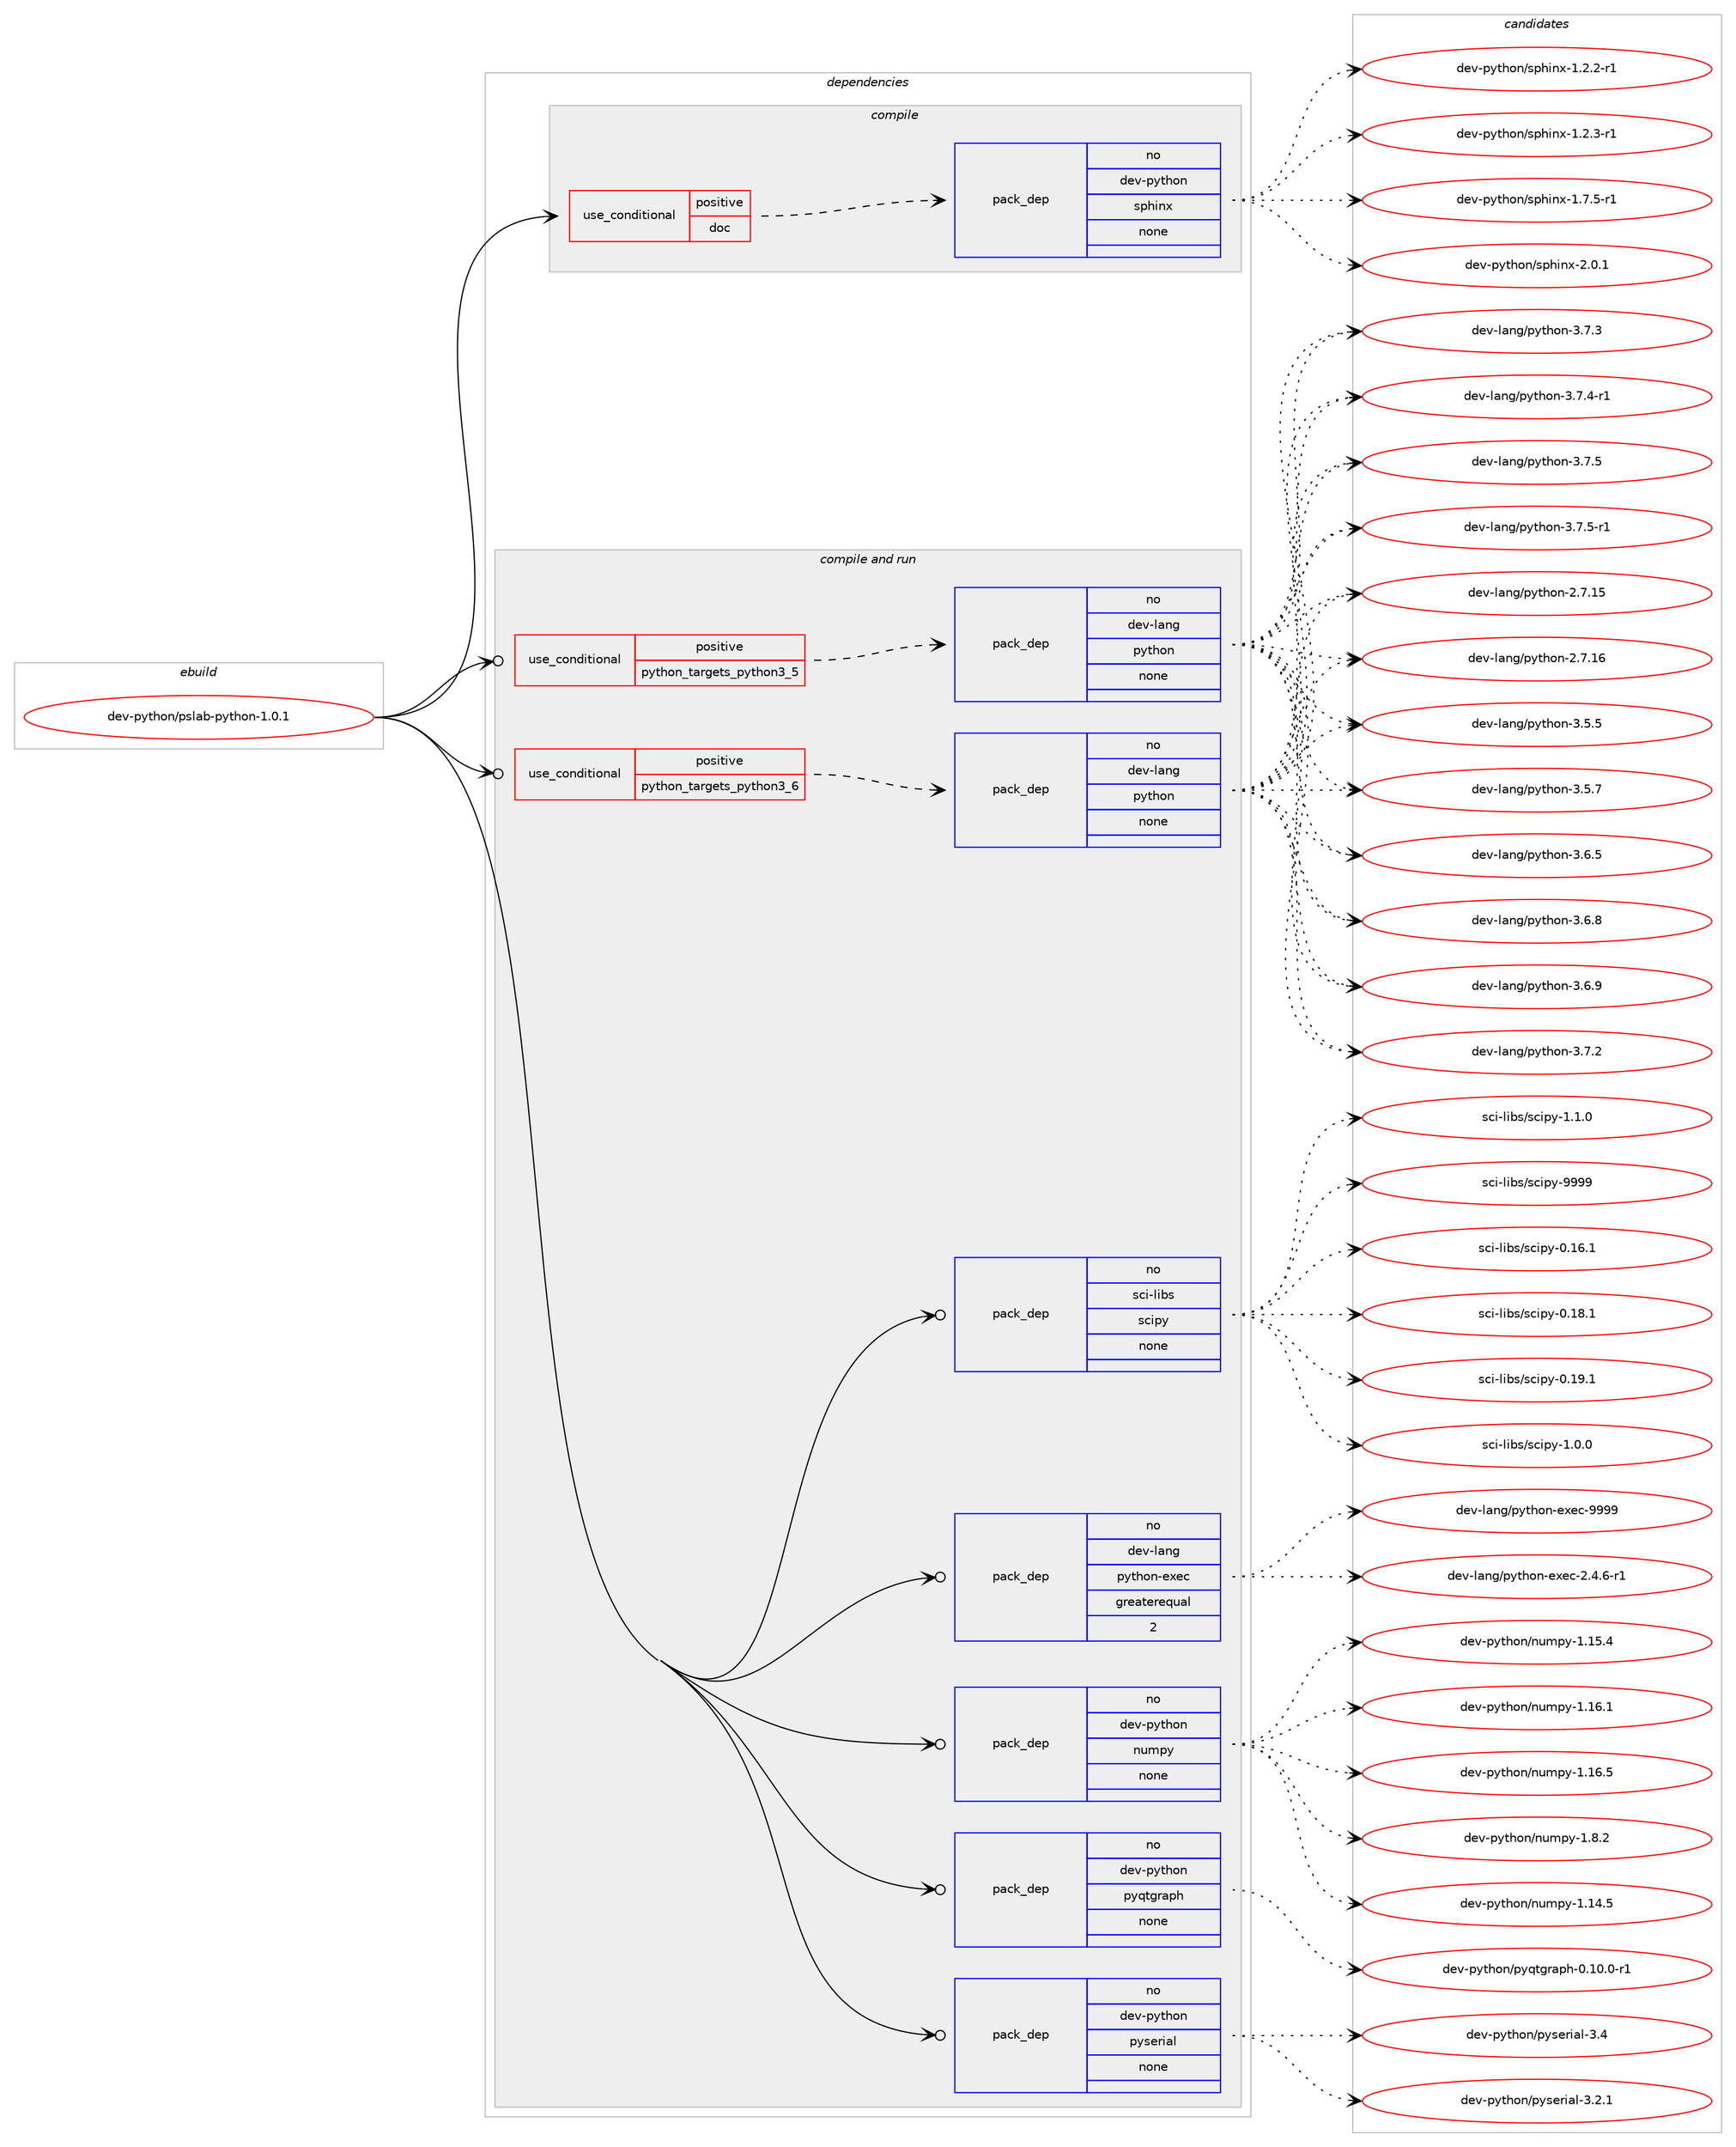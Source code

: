 digraph prolog {

# *************
# Graph options
# *************

newrank=true;
concentrate=true;
compound=true;
graph [rankdir=LR,fontname=Helvetica,fontsize=10,ranksep=1.5];#, ranksep=2.5, nodesep=0.2];
edge  [arrowhead=vee];
node  [fontname=Helvetica,fontsize=10];

# **********
# The ebuild
# **********

subgraph cluster_leftcol {
color=gray;
rank=same;
label=<<i>ebuild</i>>;
id [label="dev-python/pslab-python-1.0.1", color=red, width=4, href="../dev-python/pslab-python-1.0.1.svg"];
}

# ****************
# The dependencies
# ****************

subgraph cluster_midcol {
color=gray;
label=<<i>dependencies</i>>;
subgraph cluster_compile {
fillcolor="#eeeeee";
style=filled;
label=<<i>compile</i>>;
subgraph cond144990 {
dependency623302 [label=<<TABLE BORDER="0" CELLBORDER="1" CELLSPACING="0" CELLPADDING="4"><TR><TD ROWSPAN="3" CELLPADDING="10">use_conditional</TD></TR><TR><TD>positive</TD></TR><TR><TD>doc</TD></TR></TABLE>>, shape=none, color=red];
subgraph pack466468 {
dependency623303 [label=<<TABLE BORDER="0" CELLBORDER="1" CELLSPACING="0" CELLPADDING="4" WIDTH="220"><TR><TD ROWSPAN="6" CELLPADDING="30">pack_dep</TD></TR><TR><TD WIDTH="110">no</TD></TR><TR><TD>dev-python</TD></TR><TR><TD>sphinx</TD></TR><TR><TD>none</TD></TR><TR><TD></TD></TR></TABLE>>, shape=none, color=blue];
}
dependency623302:e -> dependency623303:w [weight=20,style="dashed",arrowhead="vee"];
}
id:e -> dependency623302:w [weight=20,style="solid",arrowhead="vee"];
}
subgraph cluster_compileandrun {
fillcolor="#eeeeee";
style=filled;
label=<<i>compile and run</i>>;
subgraph cond144991 {
dependency623304 [label=<<TABLE BORDER="0" CELLBORDER="1" CELLSPACING="0" CELLPADDING="4"><TR><TD ROWSPAN="3" CELLPADDING="10">use_conditional</TD></TR><TR><TD>positive</TD></TR><TR><TD>python_targets_python3_5</TD></TR></TABLE>>, shape=none, color=red];
subgraph pack466469 {
dependency623305 [label=<<TABLE BORDER="0" CELLBORDER="1" CELLSPACING="0" CELLPADDING="4" WIDTH="220"><TR><TD ROWSPAN="6" CELLPADDING="30">pack_dep</TD></TR><TR><TD WIDTH="110">no</TD></TR><TR><TD>dev-lang</TD></TR><TR><TD>python</TD></TR><TR><TD>none</TD></TR><TR><TD></TD></TR></TABLE>>, shape=none, color=blue];
}
dependency623304:e -> dependency623305:w [weight=20,style="dashed",arrowhead="vee"];
}
id:e -> dependency623304:w [weight=20,style="solid",arrowhead="odotvee"];
subgraph cond144992 {
dependency623306 [label=<<TABLE BORDER="0" CELLBORDER="1" CELLSPACING="0" CELLPADDING="4"><TR><TD ROWSPAN="3" CELLPADDING="10">use_conditional</TD></TR><TR><TD>positive</TD></TR><TR><TD>python_targets_python3_6</TD></TR></TABLE>>, shape=none, color=red];
subgraph pack466470 {
dependency623307 [label=<<TABLE BORDER="0" CELLBORDER="1" CELLSPACING="0" CELLPADDING="4" WIDTH="220"><TR><TD ROWSPAN="6" CELLPADDING="30">pack_dep</TD></TR><TR><TD WIDTH="110">no</TD></TR><TR><TD>dev-lang</TD></TR><TR><TD>python</TD></TR><TR><TD>none</TD></TR><TR><TD></TD></TR></TABLE>>, shape=none, color=blue];
}
dependency623306:e -> dependency623307:w [weight=20,style="dashed",arrowhead="vee"];
}
id:e -> dependency623306:w [weight=20,style="solid",arrowhead="odotvee"];
subgraph pack466471 {
dependency623308 [label=<<TABLE BORDER="0" CELLBORDER="1" CELLSPACING="0" CELLPADDING="4" WIDTH="220"><TR><TD ROWSPAN="6" CELLPADDING="30">pack_dep</TD></TR><TR><TD WIDTH="110">no</TD></TR><TR><TD>dev-lang</TD></TR><TR><TD>python-exec</TD></TR><TR><TD>greaterequal</TD></TR><TR><TD>2</TD></TR></TABLE>>, shape=none, color=blue];
}
id:e -> dependency623308:w [weight=20,style="solid",arrowhead="odotvee"];
subgraph pack466472 {
dependency623309 [label=<<TABLE BORDER="0" CELLBORDER="1" CELLSPACING="0" CELLPADDING="4" WIDTH="220"><TR><TD ROWSPAN="6" CELLPADDING="30">pack_dep</TD></TR><TR><TD WIDTH="110">no</TD></TR><TR><TD>dev-python</TD></TR><TR><TD>numpy</TD></TR><TR><TD>none</TD></TR><TR><TD></TD></TR></TABLE>>, shape=none, color=blue];
}
id:e -> dependency623309:w [weight=20,style="solid",arrowhead="odotvee"];
subgraph pack466473 {
dependency623310 [label=<<TABLE BORDER="0" CELLBORDER="1" CELLSPACING="0" CELLPADDING="4" WIDTH="220"><TR><TD ROWSPAN="6" CELLPADDING="30">pack_dep</TD></TR><TR><TD WIDTH="110">no</TD></TR><TR><TD>dev-python</TD></TR><TR><TD>pyqtgraph</TD></TR><TR><TD>none</TD></TR><TR><TD></TD></TR></TABLE>>, shape=none, color=blue];
}
id:e -> dependency623310:w [weight=20,style="solid",arrowhead="odotvee"];
subgraph pack466474 {
dependency623311 [label=<<TABLE BORDER="0" CELLBORDER="1" CELLSPACING="0" CELLPADDING="4" WIDTH="220"><TR><TD ROWSPAN="6" CELLPADDING="30">pack_dep</TD></TR><TR><TD WIDTH="110">no</TD></TR><TR><TD>dev-python</TD></TR><TR><TD>pyserial</TD></TR><TR><TD>none</TD></TR><TR><TD></TD></TR></TABLE>>, shape=none, color=blue];
}
id:e -> dependency623311:w [weight=20,style="solid",arrowhead="odotvee"];
subgraph pack466475 {
dependency623312 [label=<<TABLE BORDER="0" CELLBORDER="1" CELLSPACING="0" CELLPADDING="4" WIDTH="220"><TR><TD ROWSPAN="6" CELLPADDING="30">pack_dep</TD></TR><TR><TD WIDTH="110">no</TD></TR><TR><TD>sci-libs</TD></TR><TR><TD>scipy</TD></TR><TR><TD>none</TD></TR><TR><TD></TD></TR></TABLE>>, shape=none, color=blue];
}
id:e -> dependency623312:w [weight=20,style="solid",arrowhead="odotvee"];
}
subgraph cluster_run {
fillcolor="#eeeeee";
style=filled;
label=<<i>run</i>>;
}
}

# **************
# The candidates
# **************

subgraph cluster_choices {
rank=same;
color=gray;
label=<<i>candidates</i>>;

subgraph choice466468 {
color=black;
nodesep=1;
choice10010111845112121116104111110471151121041051101204549465046504511449 [label="dev-python/sphinx-1.2.2-r1", color=red, width=4,href="../dev-python/sphinx-1.2.2-r1.svg"];
choice10010111845112121116104111110471151121041051101204549465046514511449 [label="dev-python/sphinx-1.2.3-r1", color=red, width=4,href="../dev-python/sphinx-1.2.3-r1.svg"];
choice10010111845112121116104111110471151121041051101204549465546534511449 [label="dev-python/sphinx-1.7.5-r1", color=red, width=4,href="../dev-python/sphinx-1.7.5-r1.svg"];
choice1001011184511212111610411111047115112104105110120455046484649 [label="dev-python/sphinx-2.0.1", color=red, width=4,href="../dev-python/sphinx-2.0.1.svg"];
dependency623303:e -> choice10010111845112121116104111110471151121041051101204549465046504511449:w [style=dotted,weight="100"];
dependency623303:e -> choice10010111845112121116104111110471151121041051101204549465046514511449:w [style=dotted,weight="100"];
dependency623303:e -> choice10010111845112121116104111110471151121041051101204549465546534511449:w [style=dotted,weight="100"];
dependency623303:e -> choice1001011184511212111610411111047115112104105110120455046484649:w [style=dotted,weight="100"];
}
subgraph choice466469 {
color=black;
nodesep=1;
choice10010111845108971101034711212111610411111045504655464953 [label="dev-lang/python-2.7.15", color=red, width=4,href="../dev-lang/python-2.7.15.svg"];
choice10010111845108971101034711212111610411111045504655464954 [label="dev-lang/python-2.7.16", color=red, width=4,href="../dev-lang/python-2.7.16.svg"];
choice100101118451089711010347112121116104111110455146534653 [label="dev-lang/python-3.5.5", color=red, width=4,href="../dev-lang/python-3.5.5.svg"];
choice100101118451089711010347112121116104111110455146534655 [label="dev-lang/python-3.5.7", color=red, width=4,href="../dev-lang/python-3.5.7.svg"];
choice100101118451089711010347112121116104111110455146544653 [label="dev-lang/python-3.6.5", color=red, width=4,href="../dev-lang/python-3.6.5.svg"];
choice100101118451089711010347112121116104111110455146544656 [label="dev-lang/python-3.6.8", color=red, width=4,href="../dev-lang/python-3.6.8.svg"];
choice100101118451089711010347112121116104111110455146544657 [label="dev-lang/python-3.6.9", color=red, width=4,href="../dev-lang/python-3.6.9.svg"];
choice100101118451089711010347112121116104111110455146554650 [label="dev-lang/python-3.7.2", color=red, width=4,href="../dev-lang/python-3.7.2.svg"];
choice100101118451089711010347112121116104111110455146554651 [label="dev-lang/python-3.7.3", color=red, width=4,href="../dev-lang/python-3.7.3.svg"];
choice1001011184510897110103471121211161041111104551465546524511449 [label="dev-lang/python-3.7.4-r1", color=red, width=4,href="../dev-lang/python-3.7.4-r1.svg"];
choice100101118451089711010347112121116104111110455146554653 [label="dev-lang/python-3.7.5", color=red, width=4,href="../dev-lang/python-3.7.5.svg"];
choice1001011184510897110103471121211161041111104551465546534511449 [label="dev-lang/python-3.7.5-r1", color=red, width=4,href="../dev-lang/python-3.7.5-r1.svg"];
dependency623305:e -> choice10010111845108971101034711212111610411111045504655464953:w [style=dotted,weight="100"];
dependency623305:e -> choice10010111845108971101034711212111610411111045504655464954:w [style=dotted,weight="100"];
dependency623305:e -> choice100101118451089711010347112121116104111110455146534653:w [style=dotted,weight="100"];
dependency623305:e -> choice100101118451089711010347112121116104111110455146534655:w [style=dotted,weight="100"];
dependency623305:e -> choice100101118451089711010347112121116104111110455146544653:w [style=dotted,weight="100"];
dependency623305:e -> choice100101118451089711010347112121116104111110455146544656:w [style=dotted,weight="100"];
dependency623305:e -> choice100101118451089711010347112121116104111110455146544657:w [style=dotted,weight="100"];
dependency623305:e -> choice100101118451089711010347112121116104111110455146554650:w [style=dotted,weight="100"];
dependency623305:e -> choice100101118451089711010347112121116104111110455146554651:w [style=dotted,weight="100"];
dependency623305:e -> choice1001011184510897110103471121211161041111104551465546524511449:w [style=dotted,weight="100"];
dependency623305:e -> choice100101118451089711010347112121116104111110455146554653:w [style=dotted,weight="100"];
dependency623305:e -> choice1001011184510897110103471121211161041111104551465546534511449:w [style=dotted,weight="100"];
}
subgraph choice466470 {
color=black;
nodesep=1;
choice10010111845108971101034711212111610411111045504655464953 [label="dev-lang/python-2.7.15", color=red, width=4,href="../dev-lang/python-2.7.15.svg"];
choice10010111845108971101034711212111610411111045504655464954 [label="dev-lang/python-2.7.16", color=red, width=4,href="../dev-lang/python-2.7.16.svg"];
choice100101118451089711010347112121116104111110455146534653 [label="dev-lang/python-3.5.5", color=red, width=4,href="../dev-lang/python-3.5.5.svg"];
choice100101118451089711010347112121116104111110455146534655 [label="dev-lang/python-3.5.7", color=red, width=4,href="../dev-lang/python-3.5.7.svg"];
choice100101118451089711010347112121116104111110455146544653 [label="dev-lang/python-3.6.5", color=red, width=4,href="../dev-lang/python-3.6.5.svg"];
choice100101118451089711010347112121116104111110455146544656 [label="dev-lang/python-3.6.8", color=red, width=4,href="../dev-lang/python-3.6.8.svg"];
choice100101118451089711010347112121116104111110455146544657 [label="dev-lang/python-3.6.9", color=red, width=4,href="../dev-lang/python-3.6.9.svg"];
choice100101118451089711010347112121116104111110455146554650 [label="dev-lang/python-3.7.2", color=red, width=4,href="../dev-lang/python-3.7.2.svg"];
choice100101118451089711010347112121116104111110455146554651 [label="dev-lang/python-3.7.3", color=red, width=4,href="../dev-lang/python-3.7.3.svg"];
choice1001011184510897110103471121211161041111104551465546524511449 [label="dev-lang/python-3.7.4-r1", color=red, width=4,href="../dev-lang/python-3.7.4-r1.svg"];
choice100101118451089711010347112121116104111110455146554653 [label="dev-lang/python-3.7.5", color=red, width=4,href="../dev-lang/python-3.7.5.svg"];
choice1001011184510897110103471121211161041111104551465546534511449 [label="dev-lang/python-3.7.5-r1", color=red, width=4,href="../dev-lang/python-3.7.5-r1.svg"];
dependency623307:e -> choice10010111845108971101034711212111610411111045504655464953:w [style=dotted,weight="100"];
dependency623307:e -> choice10010111845108971101034711212111610411111045504655464954:w [style=dotted,weight="100"];
dependency623307:e -> choice100101118451089711010347112121116104111110455146534653:w [style=dotted,weight="100"];
dependency623307:e -> choice100101118451089711010347112121116104111110455146534655:w [style=dotted,weight="100"];
dependency623307:e -> choice100101118451089711010347112121116104111110455146544653:w [style=dotted,weight="100"];
dependency623307:e -> choice100101118451089711010347112121116104111110455146544656:w [style=dotted,weight="100"];
dependency623307:e -> choice100101118451089711010347112121116104111110455146544657:w [style=dotted,weight="100"];
dependency623307:e -> choice100101118451089711010347112121116104111110455146554650:w [style=dotted,weight="100"];
dependency623307:e -> choice100101118451089711010347112121116104111110455146554651:w [style=dotted,weight="100"];
dependency623307:e -> choice1001011184510897110103471121211161041111104551465546524511449:w [style=dotted,weight="100"];
dependency623307:e -> choice100101118451089711010347112121116104111110455146554653:w [style=dotted,weight="100"];
dependency623307:e -> choice1001011184510897110103471121211161041111104551465546534511449:w [style=dotted,weight="100"];
}
subgraph choice466471 {
color=black;
nodesep=1;
choice10010111845108971101034711212111610411111045101120101994550465246544511449 [label="dev-lang/python-exec-2.4.6-r1", color=red, width=4,href="../dev-lang/python-exec-2.4.6-r1.svg"];
choice10010111845108971101034711212111610411111045101120101994557575757 [label="dev-lang/python-exec-9999", color=red, width=4,href="../dev-lang/python-exec-9999.svg"];
dependency623308:e -> choice10010111845108971101034711212111610411111045101120101994550465246544511449:w [style=dotted,weight="100"];
dependency623308:e -> choice10010111845108971101034711212111610411111045101120101994557575757:w [style=dotted,weight="100"];
}
subgraph choice466472 {
color=black;
nodesep=1;
choice100101118451121211161041111104711011710911212145494649524653 [label="dev-python/numpy-1.14.5", color=red, width=4,href="../dev-python/numpy-1.14.5.svg"];
choice100101118451121211161041111104711011710911212145494649534652 [label="dev-python/numpy-1.15.4", color=red, width=4,href="../dev-python/numpy-1.15.4.svg"];
choice100101118451121211161041111104711011710911212145494649544649 [label="dev-python/numpy-1.16.1", color=red, width=4,href="../dev-python/numpy-1.16.1.svg"];
choice100101118451121211161041111104711011710911212145494649544653 [label="dev-python/numpy-1.16.5", color=red, width=4,href="../dev-python/numpy-1.16.5.svg"];
choice1001011184511212111610411111047110117109112121454946564650 [label="dev-python/numpy-1.8.2", color=red, width=4,href="../dev-python/numpy-1.8.2.svg"];
dependency623309:e -> choice100101118451121211161041111104711011710911212145494649524653:w [style=dotted,weight="100"];
dependency623309:e -> choice100101118451121211161041111104711011710911212145494649534652:w [style=dotted,weight="100"];
dependency623309:e -> choice100101118451121211161041111104711011710911212145494649544649:w [style=dotted,weight="100"];
dependency623309:e -> choice100101118451121211161041111104711011710911212145494649544653:w [style=dotted,weight="100"];
dependency623309:e -> choice1001011184511212111610411111047110117109112121454946564650:w [style=dotted,weight="100"];
}
subgraph choice466473 {
color=black;
nodesep=1;
choice100101118451121211161041111104711212111311610311497112104454846494846484511449 [label="dev-python/pyqtgraph-0.10.0-r1", color=red, width=4,href="../dev-python/pyqtgraph-0.10.0-r1.svg"];
dependency623310:e -> choice100101118451121211161041111104711212111311610311497112104454846494846484511449:w [style=dotted,weight="100"];
}
subgraph choice466474 {
color=black;
nodesep=1;
choice100101118451121211161041111104711212111510111410597108455146504649 [label="dev-python/pyserial-3.2.1", color=red, width=4,href="../dev-python/pyserial-3.2.1.svg"];
choice10010111845112121116104111110471121211151011141059710845514652 [label="dev-python/pyserial-3.4", color=red, width=4,href="../dev-python/pyserial-3.4.svg"];
dependency623311:e -> choice100101118451121211161041111104711212111510111410597108455146504649:w [style=dotted,weight="100"];
dependency623311:e -> choice10010111845112121116104111110471121211151011141059710845514652:w [style=dotted,weight="100"];
}
subgraph choice466475 {
color=black;
nodesep=1;
choice115991054510810598115471159910511212145484649544649 [label="sci-libs/scipy-0.16.1", color=red, width=4,href="../sci-libs/scipy-0.16.1.svg"];
choice115991054510810598115471159910511212145484649564649 [label="sci-libs/scipy-0.18.1", color=red, width=4,href="../sci-libs/scipy-0.18.1.svg"];
choice115991054510810598115471159910511212145484649574649 [label="sci-libs/scipy-0.19.1", color=red, width=4,href="../sci-libs/scipy-0.19.1.svg"];
choice1159910545108105981154711599105112121454946484648 [label="sci-libs/scipy-1.0.0", color=red, width=4,href="../sci-libs/scipy-1.0.0.svg"];
choice1159910545108105981154711599105112121454946494648 [label="sci-libs/scipy-1.1.0", color=red, width=4,href="../sci-libs/scipy-1.1.0.svg"];
choice11599105451081059811547115991051121214557575757 [label="sci-libs/scipy-9999", color=red, width=4,href="../sci-libs/scipy-9999.svg"];
dependency623312:e -> choice115991054510810598115471159910511212145484649544649:w [style=dotted,weight="100"];
dependency623312:e -> choice115991054510810598115471159910511212145484649564649:w [style=dotted,weight="100"];
dependency623312:e -> choice115991054510810598115471159910511212145484649574649:w [style=dotted,weight="100"];
dependency623312:e -> choice1159910545108105981154711599105112121454946484648:w [style=dotted,weight="100"];
dependency623312:e -> choice1159910545108105981154711599105112121454946494648:w [style=dotted,weight="100"];
dependency623312:e -> choice11599105451081059811547115991051121214557575757:w [style=dotted,weight="100"];
}
}

}
